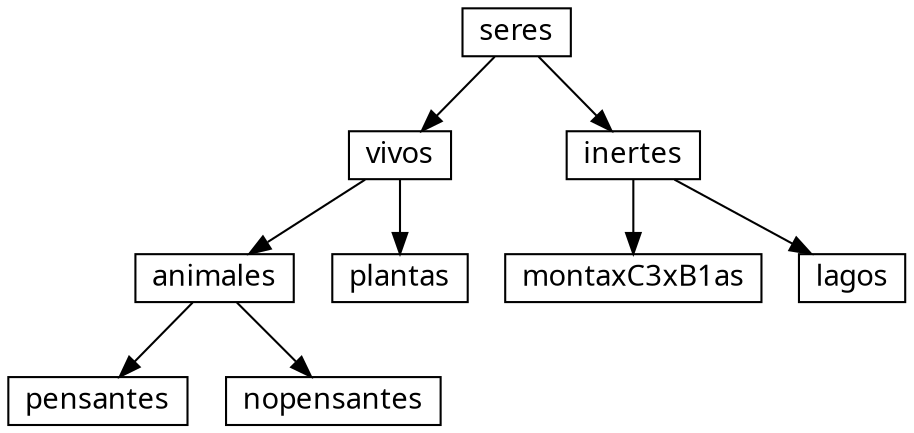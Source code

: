 digraph grafo {
graph [charset=latin1]
"0" [ fontname=verdana height=0.1 width=0.1 shape=box label = "seres" ];
"1" [ fontname=verdana height=0.1 width=0.1 shape=box label = "vivos" ];
"2" [ fontname=verdana height=0.1 width=0.1 shape=box label = "animales" ];
"3" [ fontname=verdana height=0.1 width=0.1 shape=box label = "pensantes" ];
"4" [ fontname=verdana height=0.1 width=0.1 shape=box label = "nopensantes" ];
"5" [ fontname=verdana height=0.1 width=0.1 shape=box label = "plantas" ];
"6" [ fontname=verdana height=0.1 width=0.1 shape=box label = "inertes" ];
"7" [ fontname=verdana height=0.1 width=0.1 shape=box label = "monta\xC3\xB1as" ];
"8" [ fontname=verdana height=0.1 width=0.1 shape=box label = "lagos" ];
"0" -> "1";
"0" -> "6";
"1" -> "2";
"1" -> "5";
"2" -> "3";
"2" -> "4";
"6" -> "7";
"6" -> "8";
}
